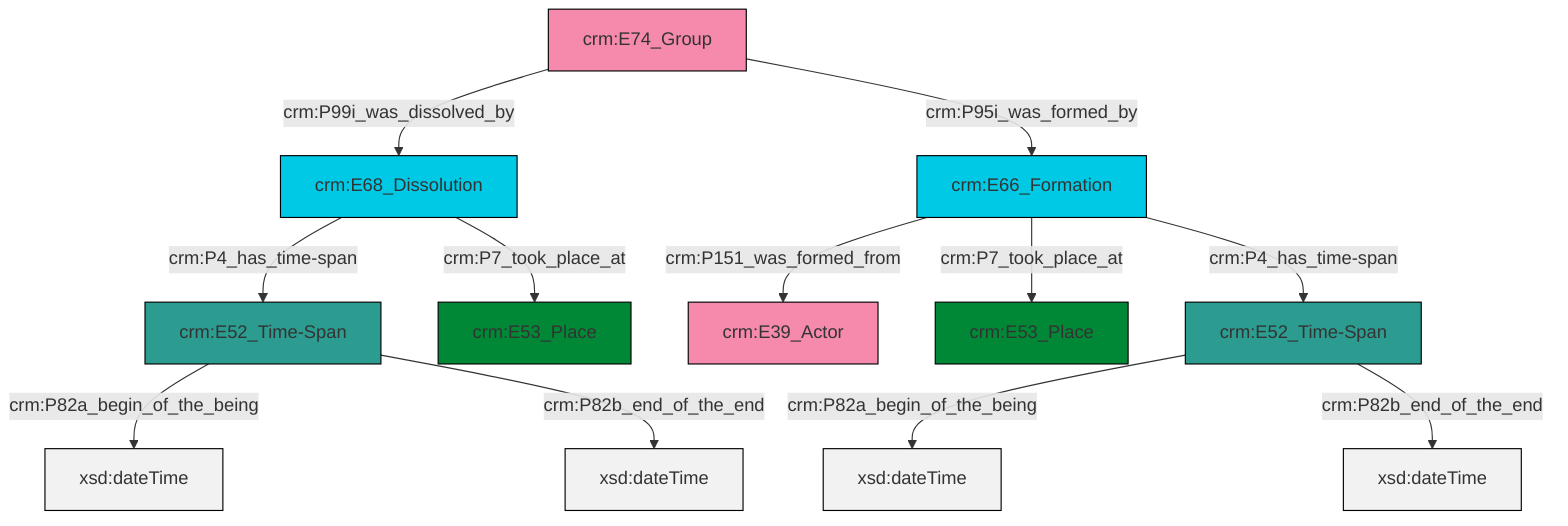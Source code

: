 graph TD
classDef Literal fill:#f2f2f2,stroke:#000000;
classDef CRM_Entity fill:#FFFFFF,stroke:#000000;
classDef Temporal_Entity fill:#00C9E6, stroke:#000000;
classDef Type fill:#E18312, stroke:#000000;
classDef Time-Span fill:#2C9C91, stroke:#000000;
classDef Appellation fill:#FFEB7F, stroke:#000000;
classDef Place fill:#008836, stroke:#000000;
classDef Persistent_Item fill:#B266B2, stroke:#000000;
classDef Conceptual_Object fill:#FFD700, stroke:#000000;
classDef Physical_Thing fill:#D2B48C, stroke:#000000;
classDef Actor fill:#f58aad, stroke:#000000;
classDef PC_Classes fill:#4ce600, stroke:#000000;
classDef Multi fill:#cccccc,stroke:#000000;

2["crm:E52_Time-Span"]:::Time-Span -->|crm:P82a_begin_of_the_being| 6[xsd:dateTime]:::Literal
7["crm:E68_Dissolution"]:::Temporal_Entity -->|crm:P4_has_time-span| 0["crm:E52_Time-Span"]:::Time-Span
0["crm:E52_Time-Span"]:::Time-Span -->|crm:P82a_begin_of_the_being| 8[xsd:dateTime]:::Literal
9["crm:E66_Formation"]:::Temporal_Entity -->|crm:P151_was_formed_from| 4["crm:E39_Actor"]:::Actor
13["crm:E74_Group"]:::Actor -->|crm:P99i_was_dissolved_by| 7["crm:E68_Dissolution"]:::Temporal_Entity
9["crm:E66_Formation"]:::Temporal_Entity -->|crm:P7_took_place_at| 15["crm:E53_Place"]:::Place
13["crm:E74_Group"]:::Actor -->|crm:P95i_was_formed_by| 9["crm:E66_Formation"]:::Temporal_Entity
2["crm:E52_Time-Span"]:::Time-Span -->|crm:P82b_end_of_the_end| 17[xsd:dateTime]:::Literal
0["crm:E52_Time-Span"]:::Time-Span -->|crm:P82b_end_of_the_end| 18[xsd:dateTime]:::Literal
9["crm:E66_Formation"]:::Temporal_Entity -->|crm:P4_has_time-span| 2["crm:E52_Time-Span"]:::Time-Span
7["crm:E68_Dissolution"]:::Temporal_Entity -->|crm:P7_took_place_at| 10["crm:E53_Place"]:::Place